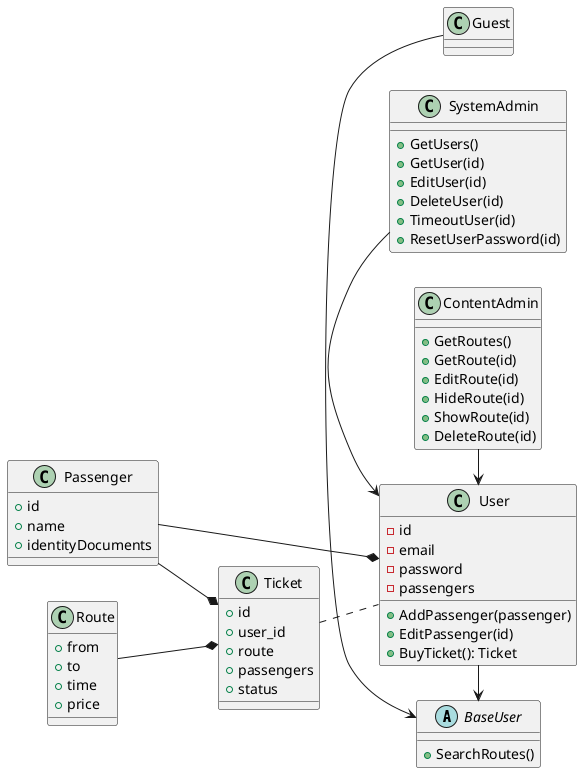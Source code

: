 @startuml

' top to bottom direction
left to right direction

abstract BaseUser {
    +SearchRoutes()
}

class Guest {
}

class User {
    -id
    -email
    -password
    -passengers

    +AddPassenger(passenger)
    +EditPassenger(id)
    +BuyTicket(): Ticket
}

class Ticket {
    +id
    +user_id
    +route
    +passengers
    +status
}

Passenger --* Ticket

Ticket .. User
Route --* Ticket

class Route {
    +from
    +to
    +time
    +price
}

class SystemAdmin {
    +GetUsers()
    +GetUser(id)
    +EditUser(id)
    +DeleteUser(id)
    +TimeoutUser(id)
    +ResetUserPassword(id)
}

class ContentAdmin {
    +GetRoutes()
    +GetRoute(id)
    +EditRoute(id)
    +HideRoute(id)
    +ShowRoute(id)
    +DeleteRoute(id)
}

class Passenger {
    +id
    +name
    +identityDocuments
}

Guest -> BaseUser
Passenger --* User
User -> BaseUser
SystemAdmin -> User
ContentAdmin -> User

@enduml
